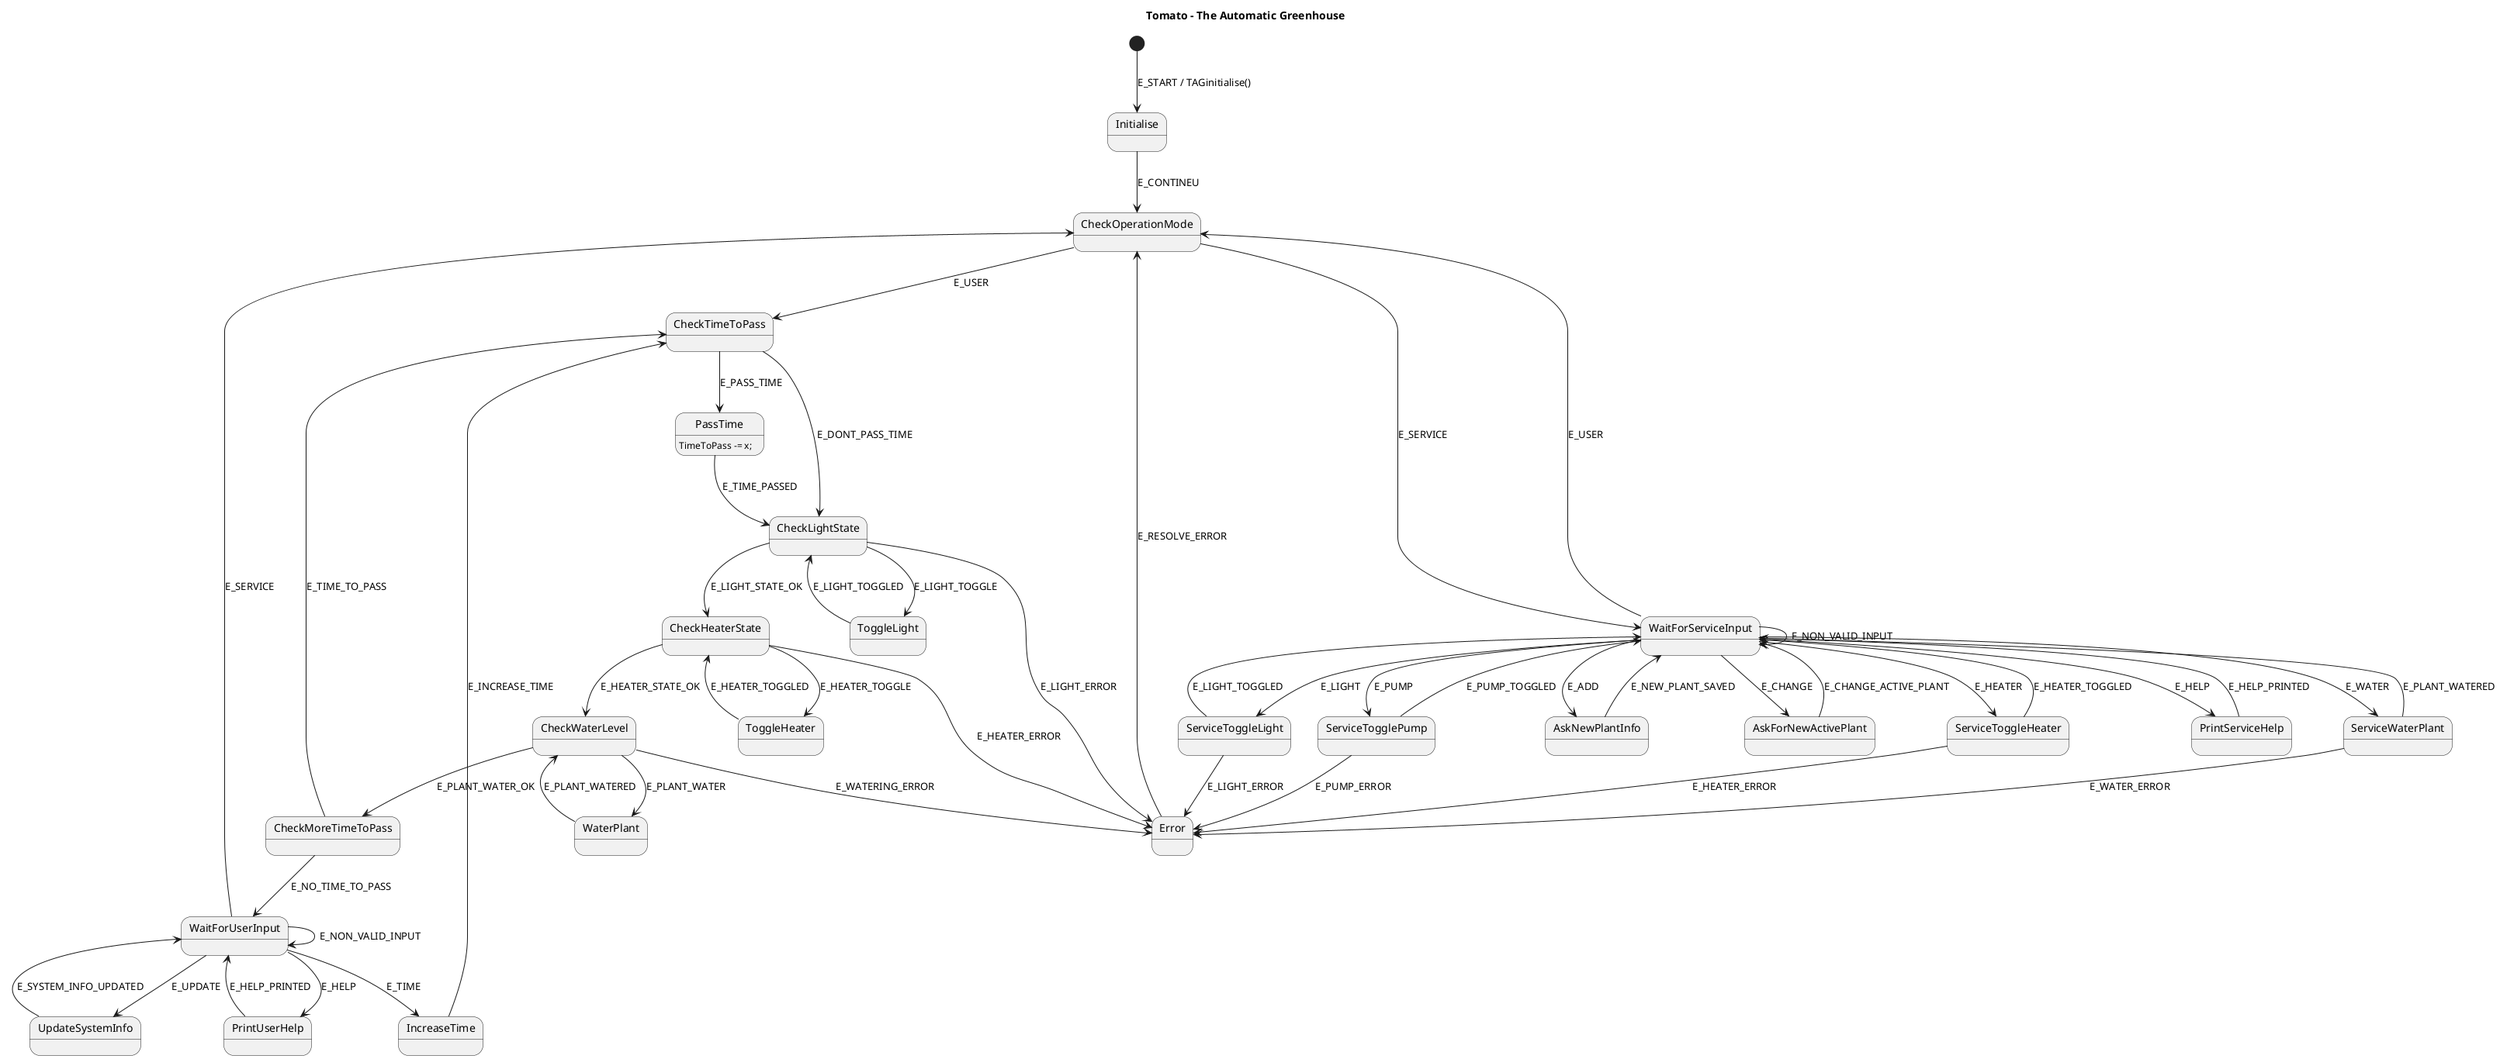 @startuml

title Tomato - The Automatic Greenhouse

[*] --> Initialise : E_START / TAGinitialise()
Initialise --> CheckOperationMode : E_CONTINEU

CheckOperationMode --> CheckTimeToPass : E_USER

CheckTimeToPass --> PassTime : E_PASS_TIME
CheckTimeToPass --> CheckLightState : E_DONT_PASS_TIME
PassTime --> CheckLightState : E_TIME_PASSED
PassTime : TimeToPass -= x;

CheckLightState --> ToggleLight : E_LIGHT_TOGGLE
ToggleLight --> CheckLightState : E_LIGHT_TOGGLED
CheckLightState --> Error : E_LIGHT_ERROR
CheckLightState --> CheckHeaterState : E_LIGHT_STATE_OK


CheckHeaterState --> ToggleHeater : E_HEATER_TOGGLE
ToggleHeater --> CheckHeaterState : E_HEATER_TOGGLED
CheckHeaterState --> Error : E_HEATER_ERROR
CheckHeaterState --> CheckWaterLevel : E_HEATER_STATE_OK

CheckWaterLevel --> WaterPlant : E_PLANT_WATER
WaterPlant --> CheckWaterLevel : E_PLANT_WATERED
CheckWaterLevel --> Error : E_WATERING_ERROR
CheckWaterLevel --> CheckMoreTimeToPass : E_PLANT_WATER_OK

Error --> CheckOperationMode : E_RESOLVE_ERROR

CheckMoreTimeToPass --> CheckTimeToPass : E_TIME_TO_PASS
CheckMoreTimeToPass --> WaitForUserInput : E_NO_TIME_TO_PASS

WaitForUserInput --> WaitForUserInput : E_NON_VALID_INPUT

WaitForUserInput --> PrintUserHelp : E_HELP
PrintUserHelp --> WaitForUserInput : E_HELP_PRINTED

WaitForUserInput --> IncreaseTime : E_TIME
IncreaseTime --> CheckTimeToPass : E_INCREASE_TIME

WaitForUserInput --> UpdateSystemInfo : E_UPDATE
UpdateSystemInfo --> WaitForUserInput : E_SYSTEM_INFO_UPDATED

WaitForUserInput --> CheckOperationMode : E_SERVICE

CheckOperationMode --> WaitForServiceInput : E_SERVICE

WaitForServiceInput --> PrintServiceHelp : E_HELP
PrintServiceHelp --> WaitForServiceInput : E_HELP_PRINTED

WaitForServiceInput --> WaitForServiceInput : E_NON_VALID_INPUT
WaitForServiceInput --> CheckOperationMode : E_USER

WaitForServiceInput --> AskNewPlantInfo : E_ADD
AskNewPlantInfo --> WaitForServiceInput : E_NEW_PLANT_SAVED

WaitForServiceInput --> AskForNewActivePlant : E_CHANGE
AskForNewActivePlant --> WaitForServiceInput : E_CHANGE_ACTIVE_PLANT

WaitForServiceInput --> ServiceToggleHeater : E_HEATER
ServiceToggleHeater --> WaitForServiceInput : E_HEATER_TOGGLED
ServiceToggleHeater --> Error : E_HEATER_ERROR

WaitForServiceInput --> ServiceTogglePump : E_PUMP
ServiceTogglePump --> WaitForServiceInput : E_PUMP_TOGGLED
ServiceTogglePump --> Error : E_PUMP_ERROR

WaitForServiceInput --> ServiceToggleLight : E_LIGHT
ServiceToggleLight --> WaitForServiceInput : E_LIGHT_TOGGLED
ServiceToggleLight --> Error : E_LIGHT_ERROR

WaitForServiceInput --> ServiceWaterPlant : E_WATER
ServiceWaterPlant --> WaitForServiceInput : E_PLANT_WATERED
ServiceWaterPlant --> Error : E_WATER_ERROR

@enduml